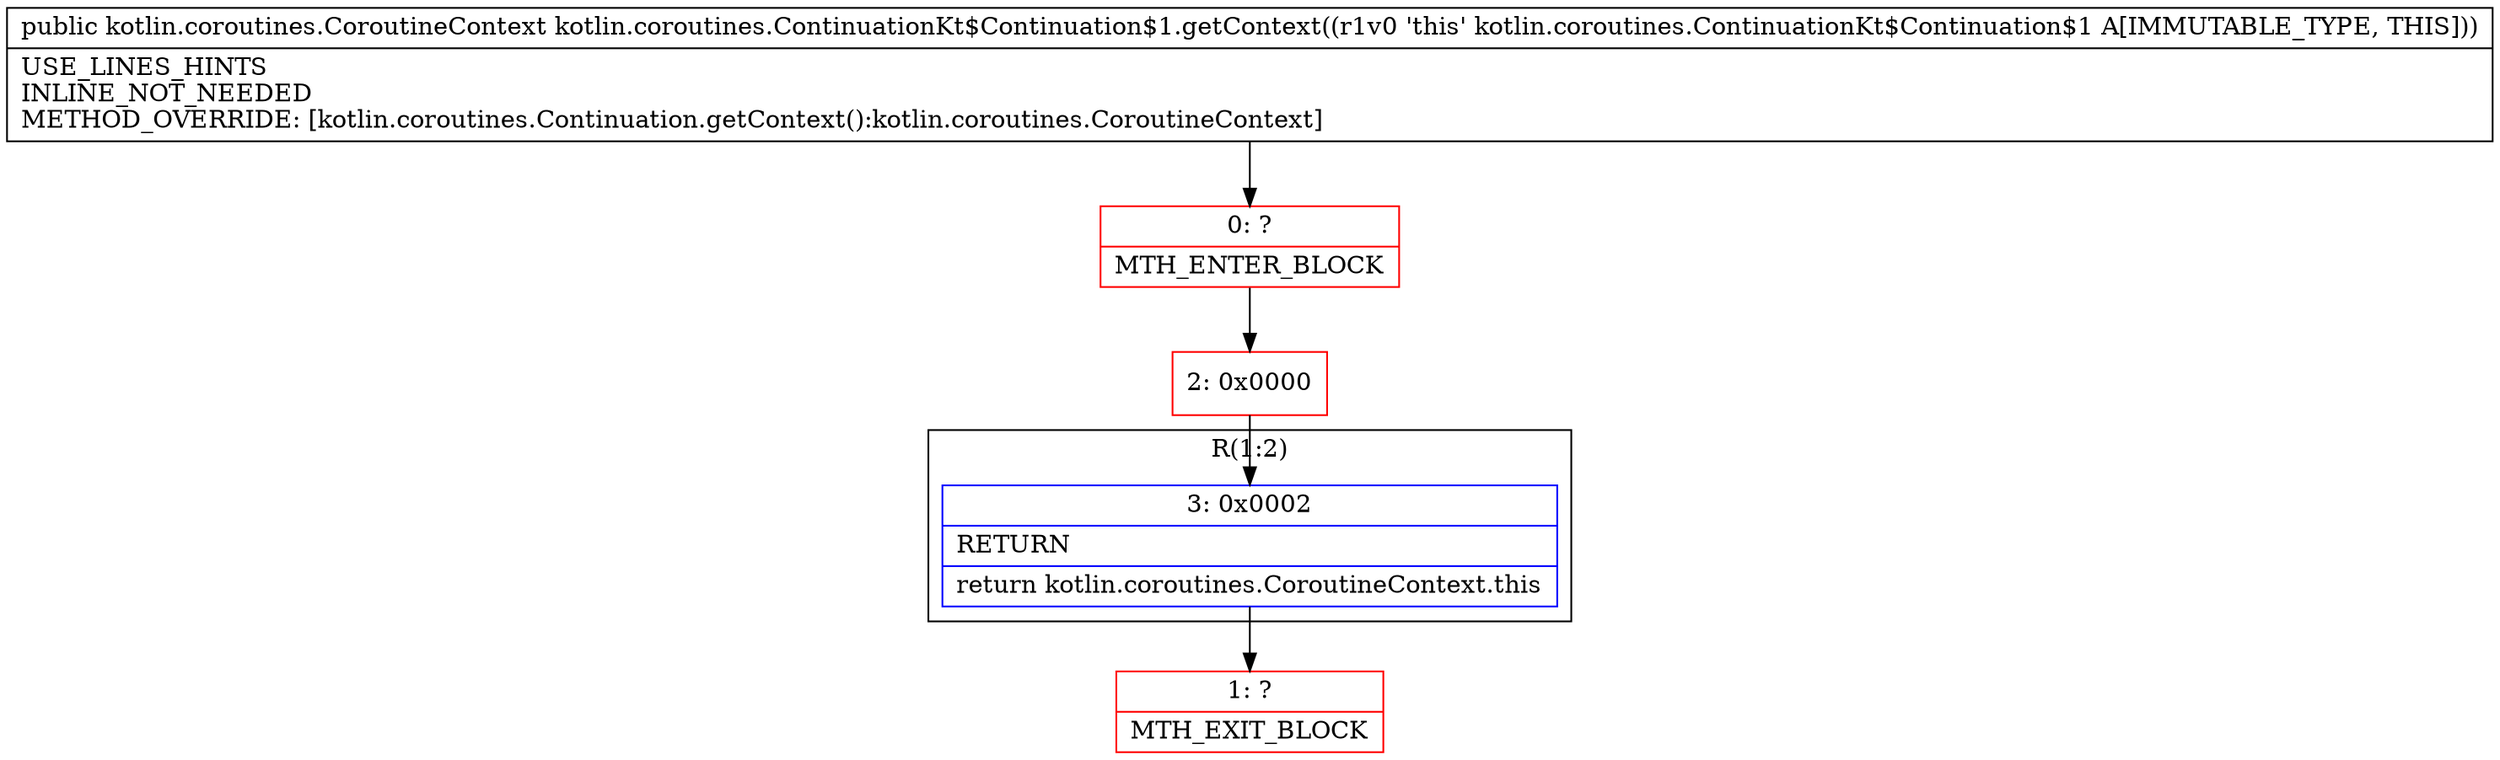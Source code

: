 digraph "CFG forkotlin.coroutines.ContinuationKt$Continuation$1.getContext()Lkotlin\/coroutines\/CoroutineContext;" {
subgraph cluster_Region_32690200 {
label = "R(1:2)";
node [shape=record,color=blue];
Node_3 [shape=record,label="{3\:\ 0x0002|RETURN\l|return kotlin.coroutines.CoroutineContext.this\l}"];
}
Node_0 [shape=record,color=red,label="{0\:\ ?|MTH_ENTER_BLOCK\l}"];
Node_2 [shape=record,color=red,label="{2\:\ 0x0000}"];
Node_1 [shape=record,color=red,label="{1\:\ ?|MTH_EXIT_BLOCK\l}"];
MethodNode[shape=record,label="{public kotlin.coroutines.CoroutineContext kotlin.coroutines.ContinuationKt$Continuation$1.getContext((r1v0 'this' kotlin.coroutines.ContinuationKt$Continuation$1 A[IMMUTABLE_TYPE, THIS]))  | USE_LINES_HINTS\lINLINE_NOT_NEEDED\lMETHOD_OVERRIDE: [kotlin.coroutines.Continuation.getContext():kotlin.coroutines.CoroutineContext]\l}"];
MethodNode -> Node_0;Node_3 -> Node_1;
Node_0 -> Node_2;
Node_2 -> Node_3;
}

